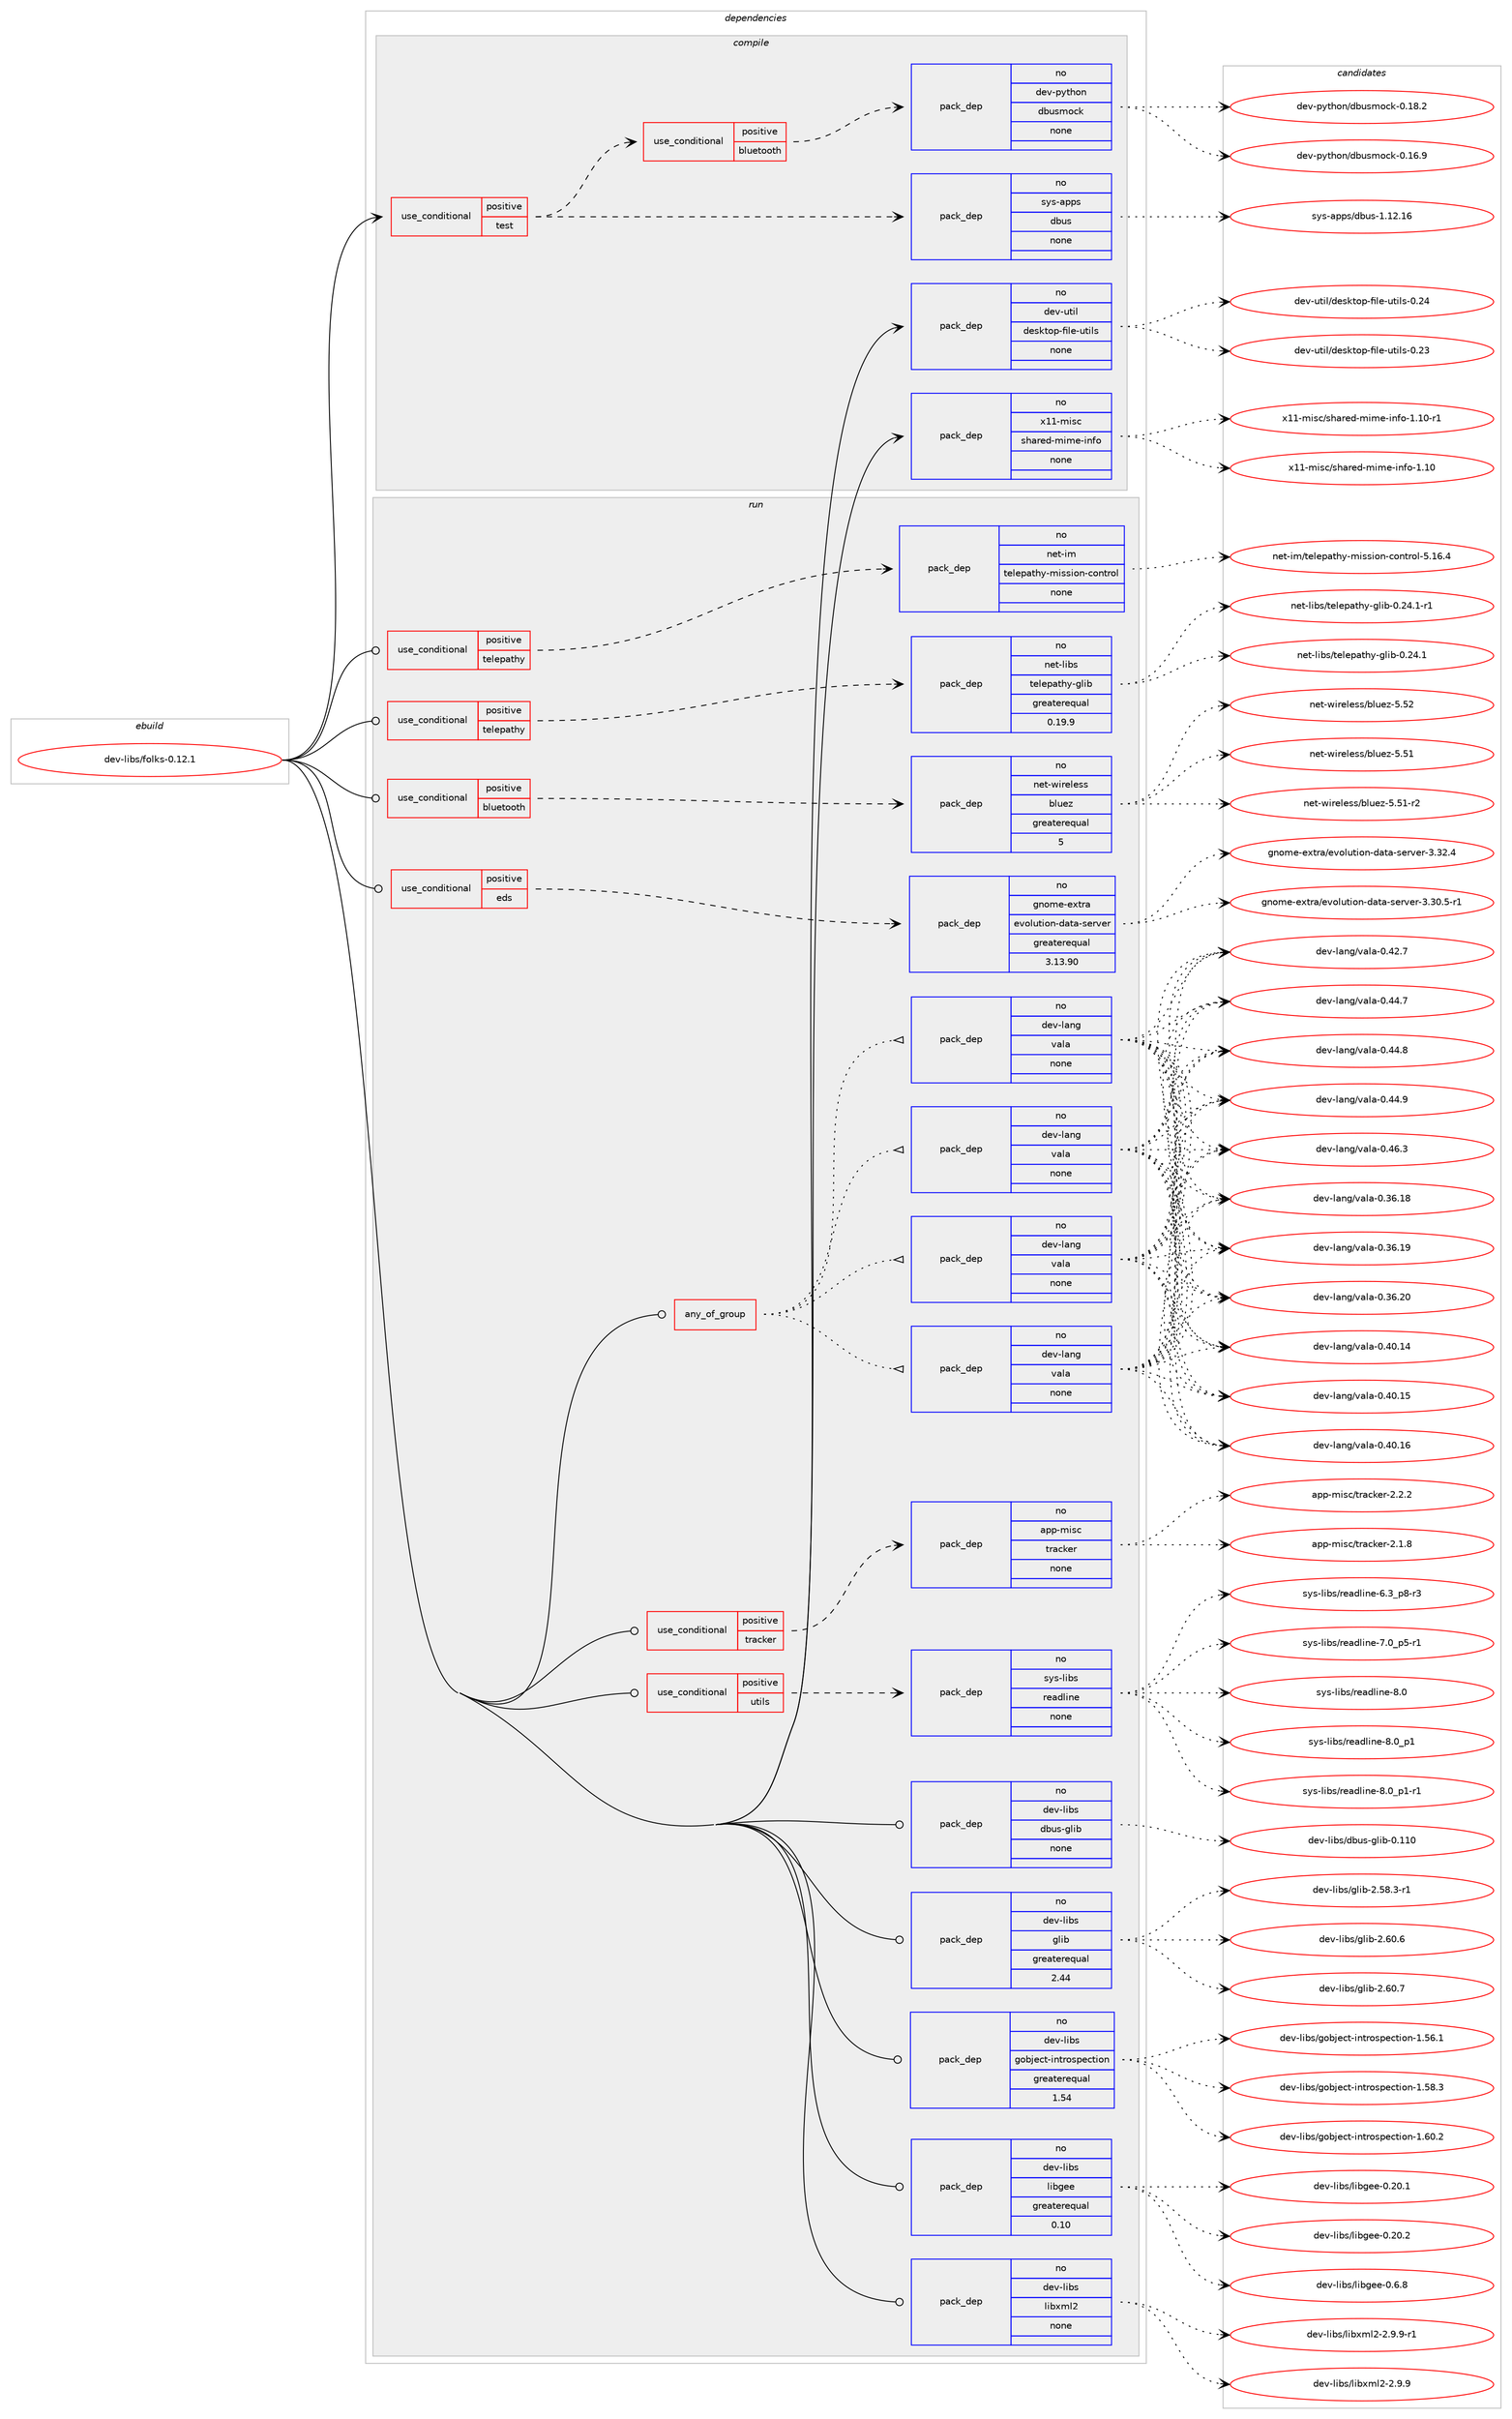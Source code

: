 digraph prolog {

# *************
# Graph options
# *************

newrank=true;
concentrate=true;
compound=true;
graph [rankdir=LR,fontname=Helvetica,fontsize=10,ranksep=1.5];#, ranksep=2.5, nodesep=0.2];
edge  [arrowhead=vee];
node  [fontname=Helvetica,fontsize=10];

# **********
# The ebuild
# **********

subgraph cluster_leftcol {
color=gray;
rank=same;
label=<<i>ebuild</i>>;
id [label="dev-libs/folks-0.12.1", color=red, width=4, href="../dev-libs/folks-0.12.1.svg"];
}

# ****************
# The dependencies
# ****************

subgraph cluster_midcol {
color=gray;
label=<<i>dependencies</i>>;
subgraph cluster_compile {
fillcolor="#eeeeee";
style=filled;
label=<<i>compile</i>>;
subgraph cond131374 {
dependency563651 [label=<<TABLE BORDER="0" CELLBORDER="1" CELLSPACING="0" CELLPADDING="4"><TR><TD ROWSPAN="3" CELLPADDING="10">use_conditional</TD></TR><TR><TD>positive</TD></TR><TR><TD>test</TD></TR></TABLE>>, shape=none, color=red];
subgraph pack420896 {
dependency563652 [label=<<TABLE BORDER="0" CELLBORDER="1" CELLSPACING="0" CELLPADDING="4" WIDTH="220"><TR><TD ROWSPAN="6" CELLPADDING="30">pack_dep</TD></TR><TR><TD WIDTH="110">no</TD></TR><TR><TD>sys-apps</TD></TR><TR><TD>dbus</TD></TR><TR><TD>none</TD></TR><TR><TD></TD></TR></TABLE>>, shape=none, color=blue];
}
dependency563651:e -> dependency563652:w [weight=20,style="dashed",arrowhead="vee"];
subgraph cond131375 {
dependency563653 [label=<<TABLE BORDER="0" CELLBORDER="1" CELLSPACING="0" CELLPADDING="4"><TR><TD ROWSPAN="3" CELLPADDING="10">use_conditional</TD></TR><TR><TD>positive</TD></TR><TR><TD>bluetooth</TD></TR></TABLE>>, shape=none, color=red];
subgraph pack420897 {
dependency563654 [label=<<TABLE BORDER="0" CELLBORDER="1" CELLSPACING="0" CELLPADDING="4" WIDTH="220"><TR><TD ROWSPAN="6" CELLPADDING="30">pack_dep</TD></TR><TR><TD WIDTH="110">no</TD></TR><TR><TD>dev-python</TD></TR><TR><TD>dbusmock</TD></TR><TR><TD>none</TD></TR><TR><TD></TD></TR></TABLE>>, shape=none, color=blue];
}
dependency563653:e -> dependency563654:w [weight=20,style="dashed",arrowhead="vee"];
}
dependency563651:e -> dependency563653:w [weight=20,style="dashed",arrowhead="vee"];
}
id:e -> dependency563651:w [weight=20,style="solid",arrowhead="vee"];
subgraph pack420898 {
dependency563655 [label=<<TABLE BORDER="0" CELLBORDER="1" CELLSPACING="0" CELLPADDING="4" WIDTH="220"><TR><TD ROWSPAN="6" CELLPADDING="30">pack_dep</TD></TR><TR><TD WIDTH="110">no</TD></TR><TR><TD>dev-util</TD></TR><TR><TD>desktop-file-utils</TD></TR><TR><TD>none</TD></TR><TR><TD></TD></TR></TABLE>>, shape=none, color=blue];
}
id:e -> dependency563655:w [weight=20,style="solid",arrowhead="vee"];
subgraph pack420899 {
dependency563656 [label=<<TABLE BORDER="0" CELLBORDER="1" CELLSPACING="0" CELLPADDING="4" WIDTH="220"><TR><TD ROWSPAN="6" CELLPADDING="30">pack_dep</TD></TR><TR><TD WIDTH="110">no</TD></TR><TR><TD>x11-misc</TD></TR><TR><TD>shared-mime-info</TD></TR><TR><TD>none</TD></TR><TR><TD></TD></TR></TABLE>>, shape=none, color=blue];
}
id:e -> dependency563656:w [weight=20,style="solid",arrowhead="vee"];
}
subgraph cluster_compileandrun {
fillcolor="#eeeeee";
style=filled;
label=<<i>compile and run</i>>;
}
subgraph cluster_run {
fillcolor="#eeeeee";
style=filled;
label=<<i>run</i>>;
subgraph any11024 {
dependency563657 [label=<<TABLE BORDER="0" CELLBORDER="1" CELLSPACING="0" CELLPADDING="4"><TR><TD CELLPADDING="10">any_of_group</TD></TR></TABLE>>, shape=none, color=red];subgraph pack420900 {
dependency563658 [label=<<TABLE BORDER="0" CELLBORDER="1" CELLSPACING="0" CELLPADDING="4" WIDTH="220"><TR><TD ROWSPAN="6" CELLPADDING="30">pack_dep</TD></TR><TR><TD WIDTH="110">no</TD></TR><TR><TD>dev-lang</TD></TR><TR><TD>vala</TD></TR><TR><TD>none</TD></TR><TR><TD></TD></TR></TABLE>>, shape=none, color=blue];
}
dependency563657:e -> dependency563658:w [weight=20,style="dotted",arrowhead="oinv"];
subgraph pack420901 {
dependency563659 [label=<<TABLE BORDER="0" CELLBORDER="1" CELLSPACING="0" CELLPADDING="4" WIDTH="220"><TR><TD ROWSPAN="6" CELLPADDING="30">pack_dep</TD></TR><TR><TD WIDTH="110">no</TD></TR><TR><TD>dev-lang</TD></TR><TR><TD>vala</TD></TR><TR><TD>none</TD></TR><TR><TD></TD></TR></TABLE>>, shape=none, color=blue];
}
dependency563657:e -> dependency563659:w [weight=20,style="dotted",arrowhead="oinv"];
subgraph pack420902 {
dependency563660 [label=<<TABLE BORDER="0" CELLBORDER="1" CELLSPACING="0" CELLPADDING="4" WIDTH="220"><TR><TD ROWSPAN="6" CELLPADDING="30">pack_dep</TD></TR><TR><TD WIDTH="110">no</TD></TR><TR><TD>dev-lang</TD></TR><TR><TD>vala</TD></TR><TR><TD>none</TD></TR><TR><TD></TD></TR></TABLE>>, shape=none, color=blue];
}
dependency563657:e -> dependency563660:w [weight=20,style="dotted",arrowhead="oinv"];
subgraph pack420903 {
dependency563661 [label=<<TABLE BORDER="0" CELLBORDER="1" CELLSPACING="0" CELLPADDING="4" WIDTH="220"><TR><TD ROWSPAN="6" CELLPADDING="30">pack_dep</TD></TR><TR><TD WIDTH="110">no</TD></TR><TR><TD>dev-lang</TD></TR><TR><TD>vala</TD></TR><TR><TD>none</TD></TR><TR><TD></TD></TR></TABLE>>, shape=none, color=blue];
}
dependency563657:e -> dependency563661:w [weight=20,style="dotted",arrowhead="oinv"];
}
id:e -> dependency563657:w [weight=20,style="solid",arrowhead="odot"];
subgraph cond131376 {
dependency563662 [label=<<TABLE BORDER="0" CELLBORDER="1" CELLSPACING="0" CELLPADDING="4"><TR><TD ROWSPAN="3" CELLPADDING="10">use_conditional</TD></TR><TR><TD>positive</TD></TR><TR><TD>bluetooth</TD></TR></TABLE>>, shape=none, color=red];
subgraph pack420904 {
dependency563663 [label=<<TABLE BORDER="0" CELLBORDER="1" CELLSPACING="0" CELLPADDING="4" WIDTH="220"><TR><TD ROWSPAN="6" CELLPADDING="30">pack_dep</TD></TR><TR><TD WIDTH="110">no</TD></TR><TR><TD>net-wireless</TD></TR><TR><TD>bluez</TD></TR><TR><TD>greaterequal</TD></TR><TR><TD>5</TD></TR></TABLE>>, shape=none, color=blue];
}
dependency563662:e -> dependency563663:w [weight=20,style="dashed",arrowhead="vee"];
}
id:e -> dependency563662:w [weight=20,style="solid",arrowhead="odot"];
subgraph cond131377 {
dependency563664 [label=<<TABLE BORDER="0" CELLBORDER="1" CELLSPACING="0" CELLPADDING="4"><TR><TD ROWSPAN="3" CELLPADDING="10">use_conditional</TD></TR><TR><TD>positive</TD></TR><TR><TD>eds</TD></TR></TABLE>>, shape=none, color=red];
subgraph pack420905 {
dependency563665 [label=<<TABLE BORDER="0" CELLBORDER="1" CELLSPACING="0" CELLPADDING="4" WIDTH="220"><TR><TD ROWSPAN="6" CELLPADDING="30">pack_dep</TD></TR><TR><TD WIDTH="110">no</TD></TR><TR><TD>gnome-extra</TD></TR><TR><TD>evolution-data-server</TD></TR><TR><TD>greaterequal</TD></TR><TR><TD>3.13.90</TD></TR></TABLE>>, shape=none, color=blue];
}
dependency563664:e -> dependency563665:w [weight=20,style="dashed",arrowhead="vee"];
}
id:e -> dependency563664:w [weight=20,style="solid",arrowhead="odot"];
subgraph cond131378 {
dependency563666 [label=<<TABLE BORDER="0" CELLBORDER="1" CELLSPACING="0" CELLPADDING="4"><TR><TD ROWSPAN="3" CELLPADDING="10">use_conditional</TD></TR><TR><TD>positive</TD></TR><TR><TD>telepathy</TD></TR></TABLE>>, shape=none, color=red];
subgraph pack420906 {
dependency563667 [label=<<TABLE BORDER="0" CELLBORDER="1" CELLSPACING="0" CELLPADDING="4" WIDTH="220"><TR><TD ROWSPAN="6" CELLPADDING="30">pack_dep</TD></TR><TR><TD WIDTH="110">no</TD></TR><TR><TD>net-im</TD></TR><TR><TD>telepathy-mission-control</TD></TR><TR><TD>none</TD></TR><TR><TD></TD></TR></TABLE>>, shape=none, color=blue];
}
dependency563666:e -> dependency563667:w [weight=20,style="dashed",arrowhead="vee"];
}
id:e -> dependency563666:w [weight=20,style="solid",arrowhead="odot"];
subgraph cond131379 {
dependency563668 [label=<<TABLE BORDER="0" CELLBORDER="1" CELLSPACING="0" CELLPADDING="4"><TR><TD ROWSPAN="3" CELLPADDING="10">use_conditional</TD></TR><TR><TD>positive</TD></TR><TR><TD>telepathy</TD></TR></TABLE>>, shape=none, color=red];
subgraph pack420907 {
dependency563669 [label=<<TABLE BORDER="0" CELLBORDER="1" CELLSPACING="0" CELLPADDING="4" WIDTH="220"><TR><TD ROWSPAN="6" CELLPADDING="30">pack_dep</TD></TR><TR><TD WIDTH="110">no</TD></TR><TR><TD>net-libs</TD></TR><TR><TD>telepathy-glib</TD></TR><TR><TD>greaterequal</TD></TR><TR><TD>0.19.9</TD></TR></TABLE>>, shape=none, color=blue];
}
dependency563668:e -> dependency563669:w [weight=20,style="dashed",arrowhead="vee"];
}
id:e -> dependency563668:w [weight=20,style="solid",arrowhead="odot"];
subgraph cond131380 {
dependency563670 [label=<<TABLE BORDER="0" CELLBORDER="1" CELLSPACING="0" CELLPADDING="4"><TR><TD ROWSPAN="3" CELLPADDING="10">use_conditional</TD></TR><TR><TD>positive</TD></TR><TR><TD>tracker</TD></TR></TABLE>>, shape=none, color=red];
subgraph pack420908 {
dependency563671 [label=<<TABLE BORDER="0" CELLBORDER="1" CELLSPACING="0" CELLPADDING="4" WIDTH="220"><TR><TD ROWSPAN="6" CELLPADDING="30">pack_dep</TD></TR><TR><TD WIDTH="110">no</TD></TR><TR><TD>app-misc</TD></TR><TR><TD>tracker</TD></TR><TR><TD>none</TD></TR><TR><TD></TD></TR></TABLE>>, shape=none, color=blue];
}
dependency563670:e -> dependency563671:w [weight=20,style="dashed",arrowhead="vee"];
}
id:e -> dependency563670:w [weight=20,style="solid",arrowhead="odot"];
subgraph cond131381 {
dependency563672 [label=<<TABLE BORDER="0" CELLBORDER="1" CELLSPACING="0" CELLPADDING="4"><TR><TD ROWSPAN="3" CELLPADDING="10">use_conditional</TD></TR><TR><TD>positive</TD></TR><TR><TD>utils</TD></TR></TABLE>>, shape=none, color=red];
subgraph pack420909 {
dependency563673 [label=<<TABLE BORDER="0" CELLBORDER="1" CELLSPACING="0" CELLPADDING="4" WIDTH="220"><TR><TD ROWSPAN="6" CELLPADDING="30">pack_dep</TD></TR><TR><TD WIDTH="110">no</TD></TR><TR><TD>sys-libs</TD></TR><TR><TD>readline</TD></TR><TR><TD>none</TD></TR><TR><TD></TD></TR></TABLE>>, shape=none, color=blue];
}
dependency563672:e -> dependency563673:w [weight=20,style="dashed",arrowhead="vee"];
}
id:e -> dependency563672:w [weight=20,style="solid",arrowhead="odot"];
subgraph pack420910 {
dependency563674 [label=<<TABLE BORDER="0" CELLBORDER="1" CELLSPACING="0" CELLPADDING="4" WIDTH="220"><TR><TD ROWSPAN="6" CELLPADDING="30">pack_dep</TD></TR><TR><TD WIDTH="110">no</TD></TR><TR><TD>dev-libs</TD></TR><TR><TD>dbus-glib</TD></TR><TR><TD>none</TD></TR><TR><TD></TD></TR></TABLE>>, shape=none, color=blue];
}
id:e -> dependency563674:w [weight=20,style="solid",arrowhead="odot"];
subgraph pack420911 {
dependency563675 [label=<<TABLE BORDER="0" CELLBORDER="1" CELLSPACING="0" CELLPADDING="4" WIDTH="220"><TR><TD ROWSPAN="6" CELLPADDING="30">pack_dep</TD></TR><TR><TD WIDTH="110">no</TD></TR><TR><TD>dev-libs</TD></TR><TR><TD>glib</TD></TR><TR><TD>greaterequal</TD></TR><TR><TD>2.44</TD></TR></TABLE>>, shape=none, color=blue];
}
id:e -> dependency563675:w [weight=20,style="solid",arrowhead="odot"];
subgraph pack420912 {
dependency563676 [label=<<TABLE BORDER="0" CELLBORDER="1" CELLSPACING="0" CELLPADDING="4" WIDTH="220"><TR><TD ROWSPAN="6" CELLPADDING="30">pack_dep</TD></TR><TR><TD WIDTH="110">no</TD></TR><TR><TD>dev-libs</TD></TR><TR><TD>gobject-introspection</TD></TR><TR><TD>greaterequal</TD></TR><TR><TD>1.54</TD></TR></TABLE>>, shape=none, color=blue];
}
id:e -> dependency563676:w [weight=20,style="solid",arrowhead="odot"];
subgraph pack420913 {
dependency563677 [label=<<TABLE BORDER="0" CELLBORDER="1" CELLSPACING="0" CELLPADDING="4" WIDTH="220"><TR><TD ROWSPAN="6" CELLPADDING="30">pack_dep</TD></TR><TR><TD WIDTH="110">no</TD></TR><TR><TD>dev-libs</TD></TR><TR><TD>libgee</TD></TR><TR><TD>greaterequal</TD></TR><TR><TD>0.10</TD></TR></TABLE>>, shape=none, color=blue];
}
id:e -> dependency563677:w [weight=20,style="solid",arrowhead="odot"];
subgraph pack420914 {
dependency563678 [label=<<TABLE BORDER="0" CELLBORDER="1" CELLSPACING="0" CELLPADDING="4" WIDTH="220"><TR><TD ROWSPAN="6" CELLPADDING="30">pack_dep</TD></TR><TR><TD WIDTH="110">no</TD></TR><TR><TD>dev-libs</TD></TR><TR><TD>libxml2</TD></TR><TR><TD>none</TD></TR><TR><TD></TD></TR></TABLE>>, shape=none, color=blue];
}
id:e -> dependency563678:w [weight=20,style="solid",arrowhead="odot"];
}
}

# **************
# The candidates
# **************

subgraph cluster_choices {
rank=same;
color=gray;
label=<<i>candidates</i>>;

subgraph choice420896 {
color=black;
nodesep=1;
choice115121115459711211211547100981171154549464950464954 [label="sys-apps/dbus-1.12.16", color=red, width=4,href="../sys-apps/dbus-1.12.16.svg"];
dependency563652:e -> choice115121115459711211211547100981171154549464950464954:w [style=dotted,weight="100"];
}
subgraph choice420897 {
color=black;
nodesep=1;
choice1001011184511212111610411111047100981171151091119910745484649544657 [label="dev-python/dbusmock-0.16.9", color=red, width=4,href="../dev-python/dbusmock-0.16.9.svg"];
choice1001011184511212111610411111047100981171151091119910745484649564650 [label="dev-python/dbusmock-0.18.2", color=red, width=4,href="../dev-python/dbusmock-0.18.2.svg"];
dependency563654:e -> choice1001011184511212111610411111047100981171151091119910745484649544657:w [style=dotted,weight="100"];
dependency563654:e -> choice1001011184511212111610411111047100981171151091119910745484649564650:w [style=dotted,weight="100"];
}
subgraph choice420898 {
color=black;
nodesep=1;
choice100101118451171161051084710010111510711611111245102105108101451171161051081154548465051 [label="dev-util/desktop-file-utils-0.23", color=red, width=4,href="../dev-util/desktop-file-utils-0.23.svg"];
choice100101118451171161051084710010111510711611111245102105108101451171161051081154548465052 [label="dev-util/desktop-file-utils-0.24", color=red, width=4,href="../dev-util/desktop-file-utils-0.24.svg"];
dependency563655:e -> choice100101118451171161051084710010111510711611111245102105108101451171161051081154548465051:w [style=dotted,weight="100"];
dependency563655:e -> choice100101118451171161051084710010111510711611111245102105108101451171161051081154548465052:w [style=dotted,weight="100"];
}
subgraph choice420899 {
color=black;
nodesep=1;
choice12049494510910511599471151049711410110045109105109101451051101021114549464948 [label="x11-misc/shared-mime-info-1.10", color=red, width=4,href="../x11-misc/shared-mime-info-1.10.svg"];
choice120494945109105115994711510497114101100451091051091014510511010211145494649484511449 [label="x11-misc/shared-mime-info-1.10-r1", color=red, width=4,href="../x11-misc/shared-mime-info-1.10-r1.svg"];
dependency563656:e -> choice12049494510910511599471151049711410110045109105109101451051101021114549464948:w [style=dotted,weight="100"];
dependency563656:e -> choice120494945109105115994711510497114101100451091051091014510511010211145494649484511449:w [style=dotted,weight="100"];
}
subgraph choice420900 {
color=black;
nodesep=1;
choice10010111845108971101034711897108974548465154464956 [label="dev-lang/vala-0.36.18", color=red, width=4,href="../dev-lang/vala-0.36.18.svg"];
choice10010111845108971101034711897108974548465154464957 [label="dev-lang/vala-0.36.19", color=red, width=4,href="../dev-lang/vala-0.36.19.svg"];
choice10010111845108971101034711897108974548465154465048 [label="dev-lang/vala-0.36.20", color=red, width=4,href="../dev-lang/vala-0.36.20.svg"];
choice10010111845108971101034711897108974548465248464952 [label="dev-lang/vala-0.40.14", color=red, width=4,href="../dev-lang/vala-0.40.14.svg"];
choice10010111845108971101034711897108974548465248464953 [label="dev-lang/vala-0.40.15", color=red, width=4,href="../dev-lang/vala-0.40.15.svg"];
choice10010111845108971101034711897108974548465248464954 [label="dev-lang/vala-0.40.16", color=red, width=4,href="../dev-lang/vala-0.40.16.svg"];
choice100101118451089711010347118971089745484652504655 [label="dev-lang/vala-0.42.7", color=red, width=4,href="../dev-lang/vala-0.42.7.svg"];
choice100101118451089711010347118971089745484652524655 [label="dev-lang/vala-0.44.7", color=red, width=4,href="../dev-lang/vala-0.44.7.svg"];
choice100101118451089711010347118971089745484652524656 [label="dev-lang/vala-0.44.8", color=red, width=4,href="../dev-lang/vala-0.44.8.svg"];
choice100101118451089711010347118971089745484652524657 [label="dev-lang/vala-0.44.9", color=red, width=4,href="../dev-lang/vala-0.44.9.svg"];
choice100101118451089711010347118971089745484652544651 [label="dev-lang/vala-0.46.3", color=red, width=4,href="../dev-lang/vala-0.46.3.svg"];
dependency563658:e -> choice10010111845108971101034711897108974548465154464956:w [style=dotted,weight="100"];
dependency563658:e -> choice10010111845108971101034711897108974548465154464957:w [style=dotted,weight="100"];
dependency563658:e -> choice10010111845108971101034711897108974548465154465048:w [style=dotted,weight="100"];
dependency563658:e -> choice10010111845108971101034711897108974548465248464952:w [style=dotted,weight="100"];
dependency563658:e -> choice10010111845108971101034711897108974548465248464953:w [style=dotted,weight="100"];
dependency563658:e -> choice10010111845108971101034711897108974548465248464954:w [style=dotted,weight="100"];
dependency563658:e -> choice100101118451089711010347118971089745484652504655:w [style=dotted,weight="100"];
dependency563658:e -> choice100101118451089711010347118971089745484652524655:w [style=dotted,weight="100"];
dependency563658:e -> choice100101118451089711010347118971089745484652524656:w [style=dotted,weight="100"];
dependency563658:e -> choice100101118451089711010347118971089745484652524657:w [style=dotted,weight="100"];
dependency563658:e -> choice100101118451089711010347118971089745484652544651:w [style=dotted,weight="100"];
}
subgraph choice420901 {
color=black;
nodesep=1;
choice10010111845108971101034711897108974548465154464956 [label="dev-lang/vala-0.36.18", color=red, width=4,href="../dev-lang/vala-0.36.18.svg"];
choice10010111845108971101034711897108974548465154464957 [label="dev-lang/vala-0.36.19", color=red, width=4,href="../dev-lang/vala-0.36.19.svg"];
choice10010111845108971101034711897108974548465154465048 [label="dev-lang/vala-0.36.20", color=red, width=4,href="../dev-lang/vala-0.36.20.svg"];
choice10010111845108971101034711897108974548465248464952 [label="dev-lang/vala-0.40.14", color=red, width=4,href="../dev-lang/vala-0.40.14.svg"];
choice10010111845108971101034711897108974548465248464953 [label="dev-lang/vala-0.40.15", color=red, width=4,href="../dev-lang/vala-0.40.15.svg"];
choice10010111845108971101034711897108974548465248464954 [label="dev-lang/vala-0.40.16", color=red, width=4,href="../dev-lang/vala-0.40.16.svg"];
choice100101118451089711010347118971089745484652504655 [label="dev-lang/vala-0.42.7", color=red, width=4,href="../dev-lang/vala-0.42.7.svg"];
choice100101118451089711010347118971089745484652524655 [label="dev-lang/vala-0.44.7", color=red, width=4,href="../dev-lang/vala-0.44.7.svg"];
choice100101118451089711010347118971089745484652524656 [label="dev-lang/vala-0.44.8", color=red, width=4,href="../dev-lang/vala-0.44.8.svg"];
choice100101118451089711010347118971089745484652524657 [label="dev-lang/vala-0.44.9", color=red, width=4,href="../dev-lang/vala-0.44.9.svg"];
choice100101118451089711010347118971089745484652544651 [label="dev-lang/vala-0.46.3", color=red, width=4,href="../dev-lang/vala-0.46.3.svg"];
dependency563659:e -> choice10010111845108971101034711897108974548465154464956:w [style=dotted,weight="100"];
dependency563659:e -> choice10010111845108971101034711897108974548465154464957:w [style=dotted,weight="100"];
dependency563659:e -> choice10010111845108971101034711897108974548465154465048:w [style=dotted,weight="100"];
dependency563659:e -> choice10010111845108971101034711897108974548465248464952:w [style=dotted,weight="100"];
dependency563659:e -> choice10010111845108971101034711897108974548465248464953:w [style=dotted,weight="100"];
dependency563659:e -> choice10010111845108971101034711897108974548465248464954:w [style=dotted,weight="100"];
dependency563659:e -> choice100101118451089711010347118971089745484652504655:w [style=dotted,weight="100"];
dependency563659:e -> choice100101118451089711010347118971089745484652524655:w [style=dotted,weight="100"];
dependency563659:e -> choice100101118451089711010347118971089745484652524656:w [style=dotted,weight="100"];
dependency563659:e -> choice100101118451089711010347118971089745484652524657:w [style=dotted,weight="100"];
dependency563659:e -> choice100101118451089711010347118971089745484652544651:w [style=dotted,weight="100"];
}
subgraph choice420902 {
color=black;
nodesep=1;
choice10010111845108971101034711897108974548465154464956 [label="dev-lang/vala-0.36.18", color=red, width=4,href="../dev-lang/vala-0.36.18.svg"];
choice10010111845108971101034711897108974548465154464957 [label="dev-lang/vala-0.36.19", color=red, width=4,href="../dev-lang/vala-0.36.19.svg"];
choice10010111845108971101034711897108974548465154465048 [label="dev-lang/vala-0.36.20", color=red, width=4,href="../dev-lang/vala-0.36.20.svg"];
choice10010111845108971101034711897108974548465248464952 [label="dev-lang/vala-0.40.14", color=red, width=4,href="../dev-lang/vala-0.40.14.svg"];
choice10010111845108971101034711897108974548465248464953 [label="dev-lang/vala-0.40.15", color=red, width=4,href="../dev-lang/vala-0.40.15.svg"];
choice10010111845108971101034711897108974548465248464954 [label="dev-lang/vala-0.40.16", color=red, width=4,href="../dev-lang/vala-0.40.16.svg"];
choice100101118451089711010347118971089745484652504655 [label="dev-lang/vala-0.42.7", color=red, width=4,href="../dev-lang/vala-0.42.7.svg"];
choice100101118451089711010347118971089745484652524655 [label="dev-lang/vala-0.44.7", color=red, width=4,href="../dev-lang/vala-0.44.7.svg"];
choice100101118451089711010347118971089745484652524656 [label="dev-lang/vala-0.44.8", color=red, width=4,href="../dev-lang/vala-0.44.8.svg"];
choice100101118451089711010347118971089745484652524657 [label="dev-lang/vala-0.44.9", color=red, width=4,href="../dev-lang/vala-0.44.9.svg"];
choice100101118451089711010347118971089745484652544651 [label="dev-lang/vala-0.46.3", color=red, width=4,href="../dev-lang/vala-0.46.3.svg"];
dependency563660:e -> choice10010111845108971101034711897108974548465154464956:w [style=dotted,weight="100"];
dependency563660:e -> choice10010111845108971101034711897108974548465154464957:w [style=dotted,weight="100"];
dependency563660:e -> choice10010111845108971101034711897108974548465154465048:w [style=dotted,weight="100"];
dependency563660:e -> choice10010111845108971101034711897108974548465248464952:w [style=dotted,weight="100"];
dependency563660:e -> choice10010111845108971101034711897108974548465248464953:w [style=dotted,weight="100"];
dependency563660:e -> choice10010111845108971101034711897108974548465248464954:w [style=dotted,weight="100"];
dependency563660:e -> choice100101118451089711010347118971089745484652504655:w [style=dotted,weight="100"];
dependency563660:e -> choice100101118451089711010347118971089745484652524655:w [style=dotted,weight="100"];
dependency563660:e -> choice100101118451089711010347118971089745484652524656:w [style=dotted,weight="100"];
dependency563660:e -> choice100101118451089711010347118971089745484652524657:w [style=dotted,weight="100"];
dependency563660:e -> choice100101118451089711010347118971089745484652544651:w [style=dotted,weight="100"];
}
subgraph choice420903 {
color=black;
nodesep=1;
choice10010111845108971101034711897108974548465154464956 [label="dev-lang/vala-0.36.18", color=red, width=4,href="../dev-lang/vala-0.36.18.svg"];
choice10010111845108971101034711897108974548465154464957 [label="dev-lang/vala-0.36.19", color=red, width=4,href="../dev-lang/vala-0.36.19.svg"];
choice10010111845108971101034711897108974548465154465048 [label="dev-lang/vala-0.36.20", color=red, width=4,href="../dev-lang/vala-0.36.20.svg"];
choice10010111845108971101034711897108974548465248464952 [label="dev-lang/vala-0.40.14", color=red, width=4,href="../dev-lang/vala-0.40.14.svg"];
choice10010111845108971101034711897108974548465248464953 [label="dev-lang/vala-0.40.15", color=red, width=4,href="../dev-lang/vala-0.40.15.svg"];
choice10010111845108971101034711897108974548465248464954 [label="dev-lang/vala-0.40.16", color=red, width=4,href="../dev-lang/vala-0.40.16.svg"];
choice100101118451089711010347118971089745484652504655 [label="dev-lang/vala-0.42.7", color=red, width=4,href="../dev-lang/vala-0.42.7.svg"];
choice100101118451089711010347118971089745484652524655 [label="dev-lang/vala-0.44.7", color=red, width=4,href="../dev-lang/vala-0.44.7.svg"];
choice100101118451089711010347118971089745484652524656 [label="dev-lang/vala-0.44.8", color=red, width=4,href="../dev-lang/vala-0.44.8.svg"];
choice100101118451089711010347118971089745484652524657 [label="dev-lang/vala-0.44.9", color=red, width=4,href="../dev-lang/vala-0.44.9.svg"];
choice100101118451089711010347118971089745484652544651 [label="dev-lang/vala-0.46.3", color=red, width=4,href="../dev-lang/vala-0.46.3.svg"];
dependency563661:e -> choice10010111845108971101034711897108974548465154464956:w [style=dotted,weight="100"];
dependency563661:e -> choice10010111845108971101034711897108974548465154464957:w [style=dotted,weight="100"];
dependency563661:e -> choice10010111845108971101034711897108974548465154465048:w [style=dotted,weight="100"];
dependency563661:e -> choice10010111845108971101034711897108974548465248464952:w [style=dotted,weight="100"];
dependency563661:e -> choice10010111845108971101034711897108974548465248464953:w [style=dotted,weight="100"];
dependency563661:e -> choice10010111845108971101034711897108974548465248464954:w [style=dotted,weight="100"];
dependency563661:e -> choice100101118451089711010347118971089745484652504655:w [style=dotted,weight="100"];
dependency563661:e -> choice100101118451089711010347118971089745484652524655:w [style=dotted,weight="100"];
dependency563661:e -> choice100101118451089711010347118971089745484652524656:w [style=dotted,weight="100"];
dependency563661:e -> choice100101118451089711010347118971089745484652524657:w [style=dotted,weight="100"];
dependency563661:e -> choice100101118451089711010347118971089745484652544651:w [style=dotted,weight="100"];
}
subgraph choice420904 {
color=black;
nodesep=1;
choice1101011164511910511410110810111511547981081171011224553465349 [label="net-wireless/bluez-5.51", color=red, width=4,href="../net-wireless/bluez-5.51.svg"];
choice11010111645119105114101108101115115479810811710112245534653494511450 [label="net-wireless/bluez-5.51-r2", color=red, width=4,href="../net-wireless/bluez-5.51-r2.svg"];
choice1101011164511910511410110810111511547981081171011224553465350 [label="net-wireless/bluez-5.52", color=red, width=4,href="../net-wireless/bluez-5.52.svg"];
dependency563663:e -> choice1101011164511910511410110810111511547981081171011224553465349:w [style=dotted,weight="100"];
dependency563663:e -> choice11010111645119105114101108101115115479810811710112245534653494511450:w [style=dotted,weight="100"];
dependency563663:e -> choice1101011164511910511410110810111511547981081171011224553465350:w [style=dotted,weight="100"];
}
subgraph choice420905 {
color=black;
nodesep=1;
choice10311011110910145101120116114974710111811110811711610511111045100971169745115101114118101114455146514846534511449 [label="gnome-extra/evolution-data-server-3.30.5-r1", color=red, width=4,href="../gnome-extra/evolution-data-server-3.30.5-r1.svg"];
choice1031101111091014510112011611497471011181111081171161051111104510097116974511510111411810111445514651504652 [label="gnome-extra/evolution-data-server-3.32.4", color=red, width=4,href="../gnome-extra/evolution-data-server-3.32.4.svg"];
dependency563665:e -> choice10311011110910145101120116114974710111811110811711610511111045100971169745115101114118101114455146514846534511449:w [style=dotted,weight="100"];
dependency563665:e -> choice1031101111091014510112011611497471011181111081171161051111104510097116974511510111411810111445514651504652:w [style=dotted,weight="100"];
}
subgraph choice420906 {
color=black;
nodesep=1;
choice11010111645105109471161011081011129711610412145109105115115105111110459911111011611411110845534649544652 [label="net-im/telepathy-mission-control-5.16.4", color=red, width=4,href="../net-im/telepathy-mission-control-5.16.4.svg"];
dependency563667:e -> choice11010111645105109471161011081011129711610412145109105115115105111110459911111011611411110845534649544652:w [style=dotted,weight="100"];
}
subgraph choice420907 {
color=black;
nodesep=1;
choice11010111645108105981154711610110810111297116104121451031081059845484650524649 [label="net-libs/telepathy-glib-0.24.1", color=red, width=4,href="../net-libs/telepathy-glib-0.24.1.svg"];
choice110101116451081059811547116101108101112971161041214510310810598454846505246494511449 [label="net-libs/telepathy-glib-0.24.1-r1", color=red, width=4,href="../net-libs/telepathy-glib-0.24.1-r1.svg"];
dependency563669:e -> choice11010111645108105981154711610110810111297116104121451031081059845484650524649:w [style=dotted,weight="100"];
dependency563669:e -> choice110101116451081059811547116101108101112971161041214510310810598454846505246494511449:w [style=dotted,weight="100"];
}
subgraph choice420908 {
color=black;
nodesep=1;
choice971121124510910511599471161149799107101114455046494656 [label="app-misc/tracker-2.1.8", color=red, width=4,href="../app-misc/tracker-2.1.8.svg"];
choice971121124510910511599471161149799107101114455046504650 [label="app-misc/tracker-2.2.2", color=red, width=4,href="../app-misc/tracker-2.2.2.svg"];
dependency563671:e -> choice971121124510910511599471161149799107101114455046494656:w [style=dotted,weight="100"];
dependency563671:e -> choice971121124510910511599471161149799107101114455046504650:w [style=dotted,weight="100"];
}
subgraph choice420909 {
color=black;
nodesep=1;
choice115121115451081059811547114101971001081051101014554465195112564511451 [label="sys-libs/readline-6.3_p8-r3", color=red, width=4,href="../sys-libs/readline-6.3_p8-r3.svg"];
choice115121115451081059811547114101971001081051101014555464895112534511449 [label="sys-libs/readline-7.0_p5-r1", color=red, width=4,href="../sys-libs/readline-7.0_p5-r1.svg"];
choice1151211154510810598115471141019710010810511010145564648 [label="sys-libs/readline-8.0", color=red, width=4,href="../sys-libs/readline-8.0.svg"];
choice11512111545108105981154711410197100108105110101455646489511249 [label="sys-libs/readline-8.0_p1", color=red, width=4,href="../sys-libs/readline-8.0_p1.svg"];
choice115121115451081059811547114101971001081051101014556464895112494511449 [label="sys-libs/readline-8.0_p1-r1", color=red, width=4,href="../sys-libs/readline-8.0_p1-r1.svg"];
dependency563673:e -> choice115121115451081059811547114101971001081051101014554465195112564511451:w [style=dotted,weight="100"];
dependency563673:e -> choice115121115451081059811547114101971001081051101014555464895112534511449:w [style=dotted,weight="100"];
dependency563673:e -> choice1151211154510810598115471141019710010810511010145564648:w [style=dotted,weight="100"];
dependency563673:e -> choice11512111545108105981154711410197100108105110101455646489511249:w [style=dotted,weight="100"];
dependency563673:e -> choice115121115451081059811547114101971001081051101014556464895112494511449:w [style=dotted,weight="100"];
}
subgraph choice420910 {
color=black;
nodesep=1;
choice100101118451081059811547100981171154510310810598454846494948 [label="dev-libs/dbus-glib-0.110", color=red, width=4,href="../dev-libs/dbus-glib-0.110.svg"];
dependency563674:e -> choice100101118451081059811547100981171154510310810598454846494948:w [style=dotted,weight="100"];
}
subgraph choice420911 {
color=black;
nodesep=1;
choice10010111845108105981154710310810598455046535646514511449 [label="dev-libs/glib-2.58.3-r1", color=red, width=4,href="../dev-libs/glib-2.58.3-r1.svg"];
choice1001011184510810598115471031081059845504654484654 [label="dev-libs/glib-2.60.6", color=red, width=4,href="../dev-libs/glib-2.60.6.svg"];
choice1001011184510810598115471031081059845504654484655 [label="dev-libs/glib-2.60.7", color=red, width=4,href="../dev-libs/glib-2.60.7.svg"];
dependency563675:e -> choice10010111845108105981154710310810598455046535646514511449:w [style=dotted,weight="100"];
dependency563675:e -> choice1001011184510810598115471031081059845504654484654:w [style=dotted,weight="100"];
dependency563675:e -> choice1001011184510810598115471031081059845504654484655:w [style=dotted,weight="100"];
}
subgraph choice420912 {
color=black;
nodesep=1;
choice1001011184510810598115471031119810610199116451051101161141111151121019911610511111045494653544649 [label="dev-libs/gobject-introspection-1.56.1", color=red, width=4,href="../dev-libs/gobject-introspection-1.56.1.svg"];
choice1001011184510810598115471031119810610199116451051101161141111151121019911610511111045494653564651 [label="dev-libs/gobject-introspection-1.58.3", color=red, width=4,href="../dev-libs/gobject-introspection-1.58.3.svg"];
choice1001011184510810598115471031119810610199116451051101161141111151121019911610511111045494654484650 [label="dev-libs/gobject-introspection-1.60.2", color=red, width=4,href="../dev-libs/gobject-introspection-1.60.2.svg"];
dependency563676:e -> choice1001011184510810598115471031119810610199116451051101161141111151121019911610511111045494653544649:w [style=dotted,weight="100"];
dependency563676:e -> choice1001011184510810598115471031119810610199116451051101161141111151121019911610511111045494653564651:w [style=dotted,weight="100"];
dependency563676:e -> choice1001011184510810598115471031119810610199116451051101161141111151121019911610511111045494654484650:w [style=dotted,weight="100"];
}
subgraph choice420913 {
color=black;
nodesep=1;
choice1001011184510810598115471081059810310110145484650484649 [label="dev-libs/libgee-0.20.1", color=red, width=4,href="../dev-libs/libgee-0.20.1.svg"];
choice1001011184510810598115471081059810310110145484650484650 [label="dev-libs/libgee-0.20.2", color=red, width=4,href="../dev-libs/libgee-0.20.2.svg"];
choice10010111845108105981154710810598103101101454846544656 [label="dev-libs/libgee-0.6.8", color=red, width=4,href="../dev-libs/libgee-0.6.8.svg"];
dependency563677:e -> choice1001011184510810598115471081059810310110145484650484649:w [style=dotted,weight="100"];
dependency563677:e -> choice1001011184510810598115471081059810310110145484650484650:w [style=dotted,weight="100"];
dependency563677:e -> choice10010111845108105981154710810598103101101454846544656:w [style=dotted,weight="100"];
}
subgraph choice420914 {
color=black;
nodesep=1;
choice1001011184510810598115471081059812010910850455046574657 [label="dev-libs/libxml2-2.9.9", color=red, width=4,href="../dev-libs/libxml2-2.9.9.svg"];
choice10010111845108105981154710810598120109108504550465746574511449 [label="dev-libs/libxml2-2.9.9-r1", color=red, width=4,href="../dev-libs/libxml2-2.9.9-r1.svg"];
dependency563678:e -> choice1001011184510810598115471081059812010910850455046574657:w [style=dotted,weight="100"];
dependency563678:e -> choice10010111845108105981154710810598120109108504550465746574511449:w [style=dotted,weight="100"];
}
}

}
